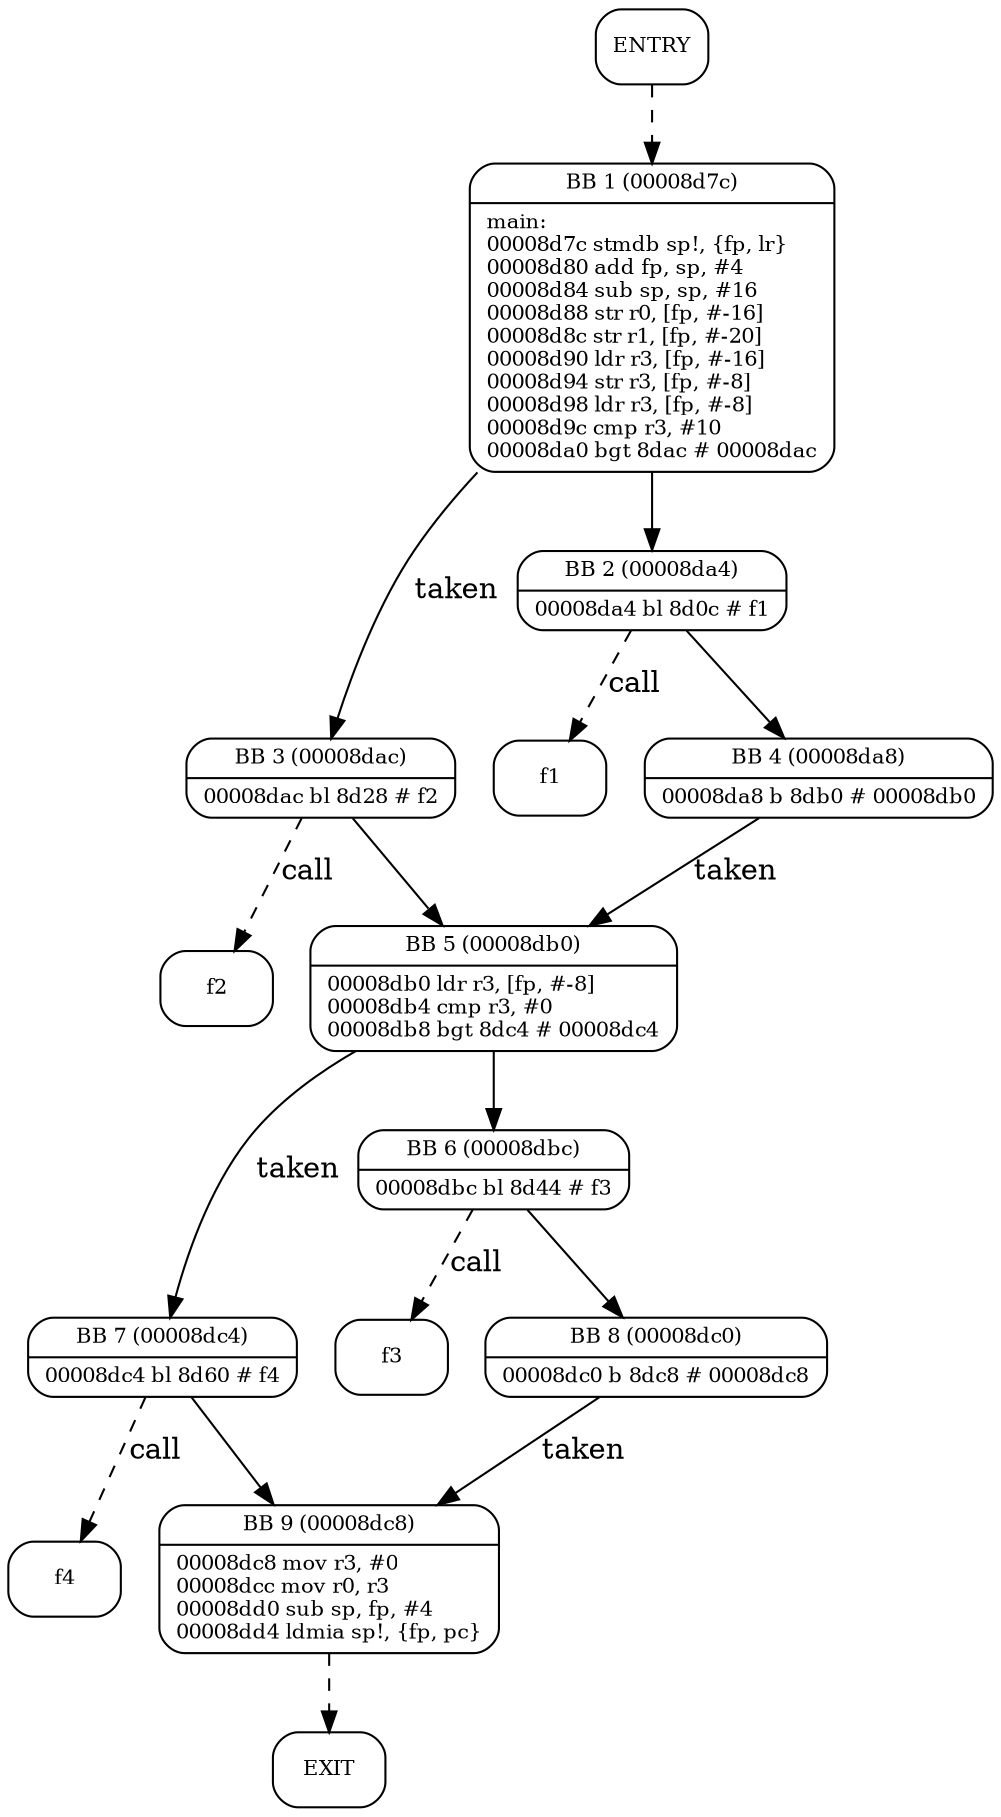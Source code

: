 digraph main{
node [shape=Mrecord, labeljust=l, fontsize=10];
	"0" [label="ENTRY"]
	"0" -> "1" [style=dashed, weight=1];
	"1" [label="{BB 1 (00008d7c) | main:\l00008d7c    stmdb sp!, \{fp, lr\}\l00008d80    add fp, sp, #4\l00008d84    sub sp, sp, #16\l00008d88    str r0, [fp, #-16]\l00008d8c    str r1, [fp, #-20]\l00008d90    ldr r3, [fp, #-16]\l00008d94    str r3, [fp, #-8]\l00008d98    ldr r3, [fp, #-8]\l00008d9c    cmp r3, #10\l00008da0    bgt 8dac    # 00008dac\l }"]
	"1" -> "3" [label="taken", weight=3];
	"1" -> "2" [weight=4];
	"2" [label="{BB 2 (00008da4) | 00008da4    bl 8d0c    # f1\l }"]
	"0000000003122d70f1" [label="f1"]
	"2" -> "0000000003122d70f1" [label="call", style=dashed, weight=1]
	"2" -> "4" [weight=4];
	"3" [label="{BB 3 (00008dac) | 00008dac    bl 8d28    # f2\l }"]
	"0000000003122b40f2" [label="f2"]
	"3" -> "0000000003122b40f2" [label="call", style=dashed, weight=1]
	"3" -> "5" [weight=4];
	"4" [label="{BB 4 (00008da8) | 00008da8    b 8db0    # 00008db0\l }"]
	"4" -> "5" [label="taken", weight=3];
	"5" [label="{BB 5 (00008db0) | 00008db0    ldr r3, [fp, #-8]\l00008db4    cmp r3, #0\l00008db8    bgt 8dc4    # 00008dc4\l }"]
	"5" -> "7" [label="taken", weight=3];
	"5" -> "6" [weight=4];
	"6" [label="{BB 6 (00008dbc) | 00008dbc    bl 8d44    # f3\l }"]
	"0000000003122440f3" [label="f3"]
	"6" -> "0000000003122440f3" [label="call", style=dashed, weight=1]
	"6" -> "8" [weight=4];
	"7" [label="{BB 7 (00008dc4) | 00008dc4    bl 8d60    # f4\l }"]
	"0000000003122240f4" [label="f4"]
	"7" -> "0000000003122240f4" [label="call", style=dashed, weight=1]
	"7" -> "9" [weight=4];
	"8" [label="{BB 8 (00008dc0) | 00008dc0    b 8dc8    # 00008dc8\l }"]
	"8" -> "9" [label="taken", weight=3];
	"9" [label="{BB 9 (00008dc8) | 00008dc8    mov r3, #0\l00008dcc    mov r0, r3\l00008dd0    sub sp, fp, #4\l00008dd4    ldmia sp!, \{fp, pc\}\l }"]
	"9" -> "10" [style=dashed, weight=1];
	"10" [label="EXIT"]
}
